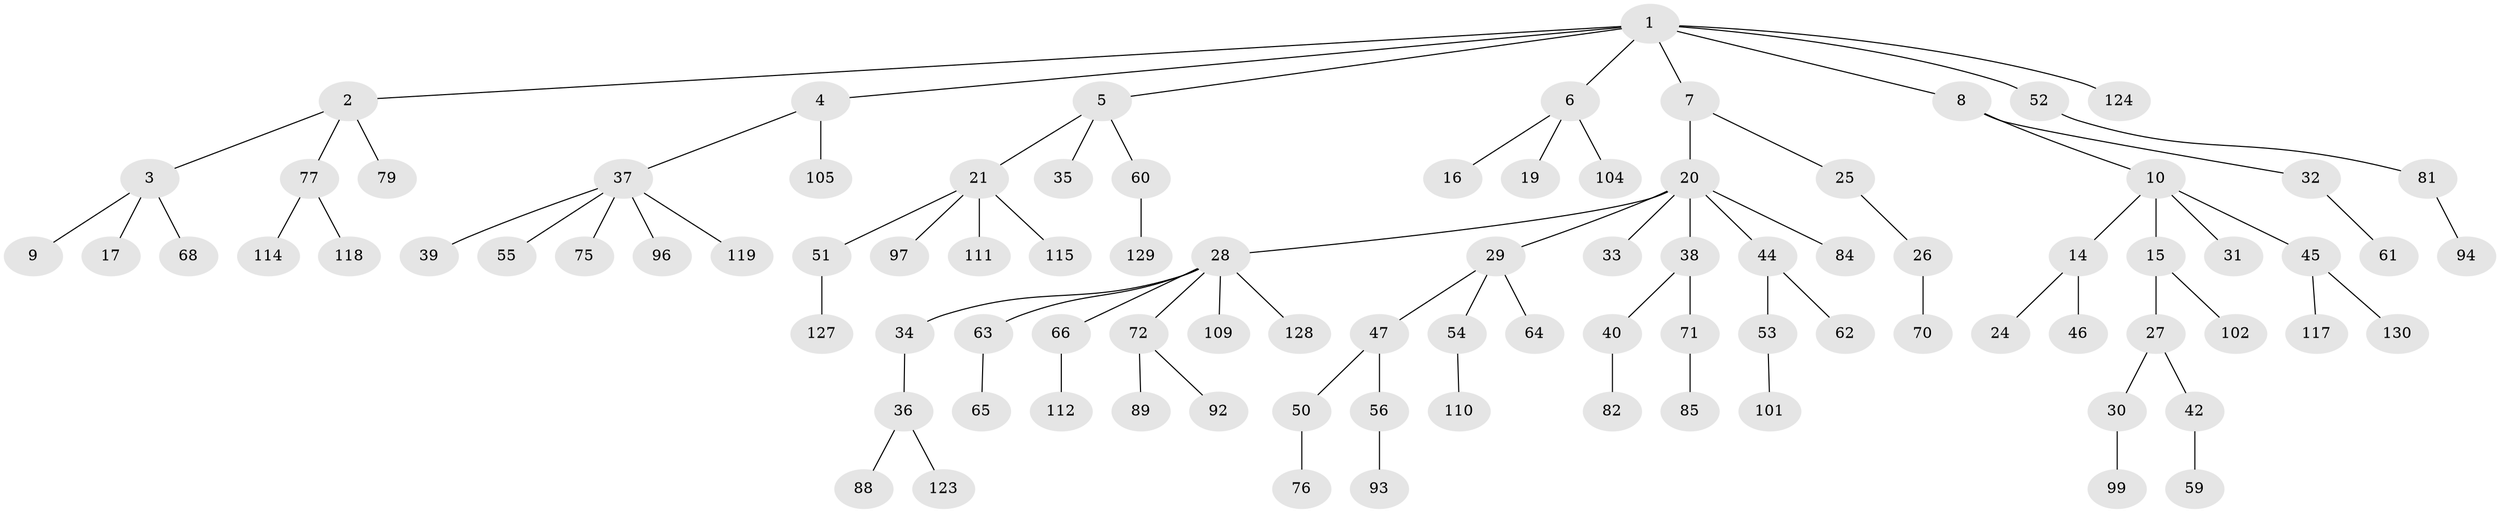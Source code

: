 // original degree distribution, {8: 0.007575757575757576, 4: 0.06060606060606061, 3: 0.17424242424242425, 5: 0.022727272727272728, 1: 0.48484848484848486, 2: 0.23484848484848486, 6: 0.015151515151515152}
// Generated by graph-tools (version 1.1) at 2025/11/02/27/25 16:11:26]
// undirected, 93 vertices, 92 edges
graph export_dot {
graph [start="1"]
  node [color=gray90,style=filled];
  1 [super="+120"];
  2;
  3 [super="+11"];
  4;
  5;
  6 [super="+13"];
  7 [super="+22"];
  8;
  9;
  10 [super="+12"];
  14 [super="+90"];
  15 [super="+18"];
  16;
  17 [super="+41"];
  19;
  20 [super="+23"];
  21 [super="+108"];
  24;
  25 [super="+126"];
  26 [super="+49"];
  27 [super="+80"];
  28 [super="+48"];
  29 [super="+122"];
  30;
  31 [super="+87"];
  32 [super="+57"];
  33;
  34;
  35;
  36 [super="+83"];
  37 [super="+73"];
  38 [super="+43"];
  39;
  40;
  42 [super="+67"];
  44;
  45 [super="+100"];
  46 [super="+74"];
  47;
  50 [super="+58"];
  51 [super="+125"];
  52;
  53 [super="+91"];
  54 [super="+106"];
  55;
  56 [super="+69"];
  59;
  60 [super="+78"];
  61;
  62;
  63;
  64;
  65 [super="+98"];
  66 [super="+107"];
  68;
  70;
  71 [super="+116"];
  72;
  75;
  76;
  77 [super="+103"];
  79 [super="+95"];
  81;
  82 [super="+86"];
  84;
  85;
  88;
  89;
  92;
  93 [super="+121"];
  94;
  96;
  97;
  99;
  101;
  102;
  104 [super="+132"];
  105 [super="+131"];
  109;
  110;
  111 [super="+113"];
  112;
  114;
  115;
  117;
  118;
  119;
  123;
  124;
  127;
  128;
  129;
  130;
  1 -- 2;
  1 -- 4;
  1 -- 5;
  1 -- 6;
  1 -- 7;
  1 -- 8;
  1 -- 52;
  1 -- 124;
  2 -- 3;
  2 -- 77;
  2 -- 79;
  3 -- 9;
  3 -- 17;
  3 -- 68;
  4 -- 37;
  4 -- 105;
  5 -- 21;
  5 -- 35;
  5 -- 60;
  6 -- 16;
  6 -- 19;
  6 -- 104;
  7 -- 20;
  7 -- 25;
  8 -- 10;
  8 -- 32;
  10 -- 45;
  10 -- 15;
  10 -- 14;
  10 -- 31;
  14 -- 24;
  14 -- 46;
  15 -- 27;
  15 -- 102;
  20 -- 28;
  20 -- 29;
  20 -- 44;
  20 -- 84;
  20 -- 33;
  20 -- 38;
  21 -- 51;
  21 -- 97;
  21 -- 115;
  21 -- 111;
  25 -- 26;
  26 -- 70;
  27 -- 30;
  27 -- 42;
  28 -- 34;
  28 -- 63;
  28 -- 72;
  28 -- 128;
  28 -- 66;
  28 -- 109;
  29 -- 47;
  29 -- 54;
  29 -- 64;
  30 -- 99;
  32 -- 61;
  34 -- 36;
  36 -- 88;
  36 -- 123;
  37 -- 39;
  37 -- 55;
  37 -- 96;
  37 -- 75;
  37 -- 119;
  38 -- 40;
  38 -- 71;
  40 -- 82;
  42 -- 59;
  44 -- 53;
  44 -- 62;
  45 -- 117;
  45 -- 130;
  47 -- 50;
  47 -- 56;
  50 -- 76;
  51 -- 127;
  52 -- 81;
  53 -- 101;
  54 -- 110;
  56 -- 93;
  60 -- 129;
  63 -- 65;
  66 -- 112;
  71 -- 85;
  72 -- 89;
  72 -- 92;
  77 -- 118;
  77 -- 114;
  81 -- 94;
}
